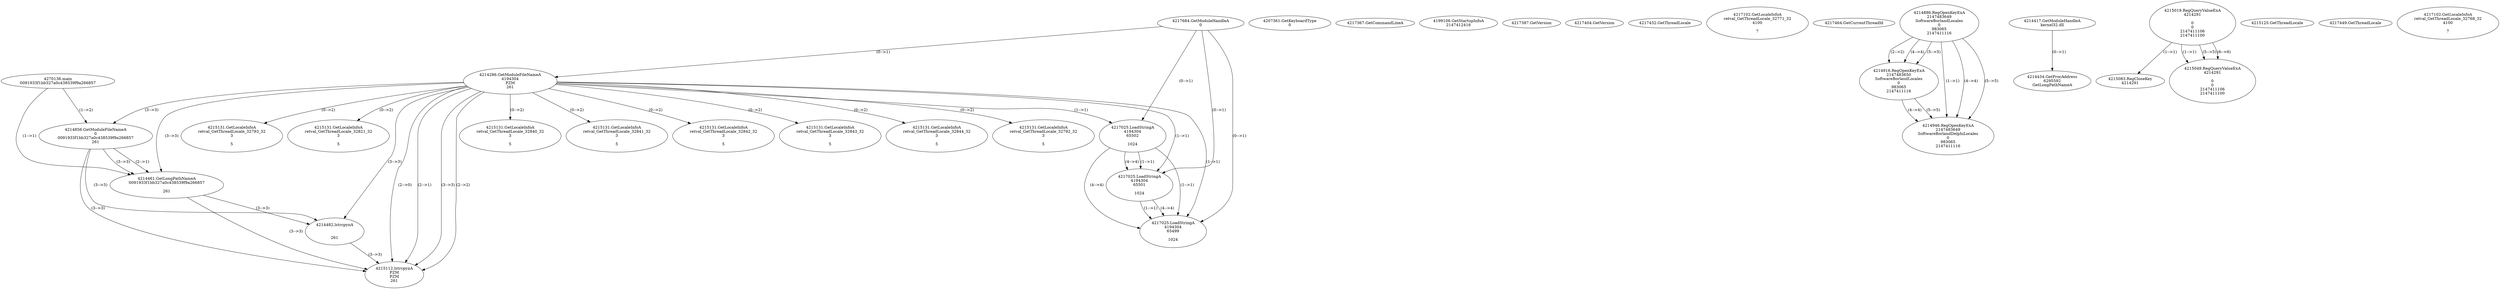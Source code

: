 // Global SCDG with merge call
digraph {
	0 [label="4270136.main
0091933f1bb327a0c438539f9a266857"]
	1 [label="4217684.GetModuleHandleA
0"]
	2 [label="4207361.GetKeyboardType
0"]
	3 [label="4217367.GetCommandLineA
"]
	4 [label="4199106.GetStartupInfoA
2147412416"]
	5 [label="4217387.GetVersion
"]
	6 [label="4217404.GetVersion
"]
	7 [label="4217432.GetThreadLocale
"]
	8 [label="4217102.GetLocaleInfoA
retval_GetThreadLocale_32771_32
4100

7"]
	9 [label="4217464.GetCurrentThreadId
"]
	10 [label="4214286.GetModuleFileNameA
4194304
PZM
261"]
	1 -> 10 [label="(0-->1)"]
	11 [label="4214856.GetModuleFileNameA
0
0091933f1bb327a0c438539f9a266857
261"]
	0 -> 11 [label="(1-->2)"]
	10 -> 11 [label="(3-->3)"]
	12 [label="4214886.RegOpenKeyExA
2147483649
Software\Borland\Locales
0
983065
2147411116"]
	13 [label="4214417.GetModuleHandleA
kernel32.dll"]
	14 [label="4214434.GetProcAddress
6295592
GetLongPathNameA"]
	13 -> 14 [label="(0-->1)"]
	15 [label="4214461.GetLongPathNameA
0091933f1bb327a0c438539f9a266857

261"]
	0 -> 15 [label="(1-->1)"]
	11 -> 15 [label="(2-->1)"]
	10 -> 15 [label="(3-->3)"]
	11 -> 15 [label="(3-->3)"]
	16 [label="4214482.lstrcpynA


261"]
	10 -> 16 [label="(3-->3)"]
	11 -> 16 [label="(3-->3)"]
	15 -> 16 [label="(3-->3)"]
	17 [label="4215019.RegQueryValueExA
4214291

0
0
2147411106
2147411100"]
	18 [label="4215083.RegCloseKey
4214291"]
	17 -> 18 [label="(1-->1)"]
	19 [label="4215112.lstrcpynA
PZM
PZM
261"]
	10 -> 19 [label="(2-->1)"]
	10 -> 19 [label="(2-->2)"]
	10 -> 19 [label="(3-->3)"]
	11 -> 19 [label="(3-->3)"]
	15 -> 19 [label="(3-->3)"]
	16 -> 19 [label="(3-->3)"]
	10 -> 19 [label="(2-->0)"]
	20 [label="4215125.GetThreadLocale
"]
	21 [label="4215131.GetLocaleInfoA
retval_GetThreadLocale_32840_32
3

5"]
	10 -> 21 [label="(0-->2)"]
	22 [label="4217025.LoadStringA
4194304
65502

1024"]
	1 -> 22 [label="(0-->1)"]
	10 -> 22 [label="(1-->1)"]
	23 [label="4217449.GetThreadLocale
"]
	24 [label="4217102.GetLocaleInfoA
retval_GetThreadLocale_32768_32
4100

7"]
	25 [label="4215131.GetLocaleInfoA
retval_GetThreadLocale_32841_32
3

5"]
	10 -> 25 [label="(0-->2)"]
	26 [label="4214916.RegOpenKeyExA
2147483650
Software\Borland\Locales
0
983065
2147411116"]
	12 -> 26 [label="(2-->2)"]
	12 -> 26 [label="(4-->4)"]
	12 -> 26 [label="(5-->5)"]
	27 [label="4215131.GetLocaleInfoA
retval_GetThreadLocale_32842_32
3

5"]
	10 -> 27 [label="(0-->2)"]
	28 [label="4215131.GetLocaleInfoA
retval_GetThreadLocale_32843_32
3

5"]
	10 -> 28 [label="(0-->2)"]
	29 [label="4214946.RegOpenKeyExA
2147483649
Software\Borland\Delphi\Locales
0
983065
2147411116"]
	12 -> 29 [label="(1-->1)"]
	12 -> 29 [label="(4-->4)"]
	26 -> 29 [label="(4-->4)"]
	12 -> 29 [label="(5-->5)"]
	26 -> 29 [label="(5-->5)"]
	30 [label="4215131.GetLocaleInfoA
retval_GetThreadLocale_32844_32
3

5"]
	10 -> 30 [label="(0-->2)"]
	31 [label="4215049.RegQueryValueExA
4214291

0
0
2147411106
2147411100"]
	17 -> 31 [label="(1-->1)"]
	17 -> 31 [label="(5-->5)"]
	17 -> 31 [label="(6-->6)"]
	32 [label="4215131.GetLocaleInfoA
retval_GetThreadLocale_32792_32
3

5"]
	10 -> 32 [label="(0-->2)"]
	33 [label="4215131.GetLocaleInfoA
retval_GetThreadLocale_32793_32
3

5"]
	10 -> 33 [label="(0-->2)"]
	34 [label="4215131.GetLocaleInfoA
retval_GetThreadLocale_32821_32
3

5"]
	10 -> 34 [label="(0-->2)"]
	35 [label="4217025.LoadStringA
4194304
65501

1024"]
	1 -> 35 [label="(0-->1)"]
	10 -> 35 [label="(1-->1)"]
	22 -> 35 [label="(1-->1)"]
	22 -> 35 [label="(4-->4)"]
	36 [label="4217025.LoadStringA
4194304
65499

1024"]
	1 -> 36 [label="(0-->1)"]
	10 -> 36 [label="(1-->1)"]
	22 -> 36 [label="(1-->1)"]
	35 -> 36 [label="(1-->1)"]
	22 -> 36 [label="(4-->4)"]
	35 -> 36 [label="(4-->4)"]
}
